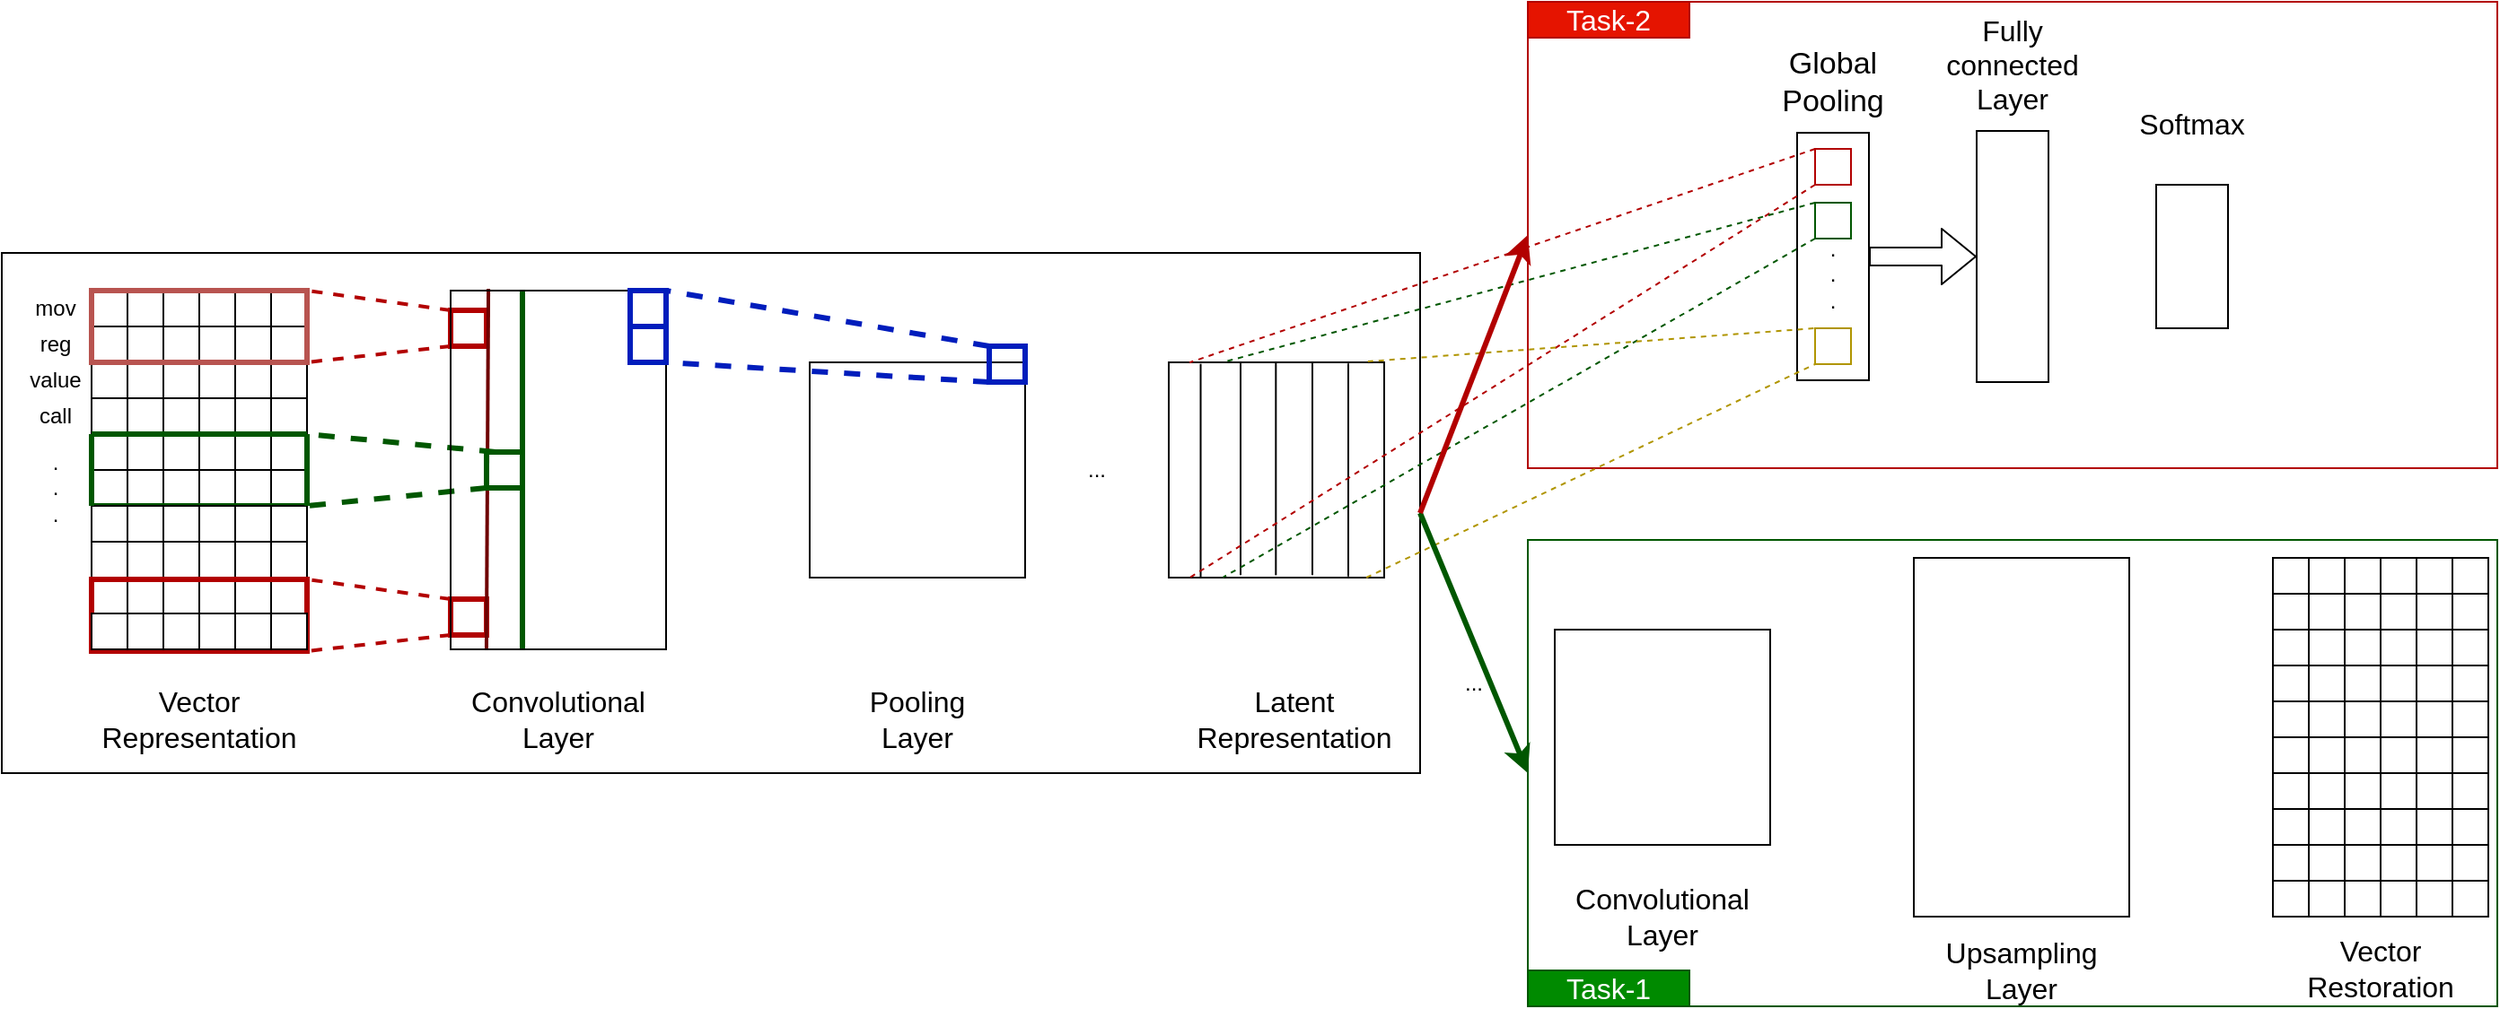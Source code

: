 <mxfile version="12.6.6" type="device"><diagram id="LmS30LNP06FdGFN_JK7q" name="Page-1"><mxGraphModel dx="1594" dy="2013" grid="1" gridSize="10" guides="1" tooltips="1" connect="1" arrows="1" fold="1" page="1" pageScale="1" pageWidth="850" pageHeight="1100" math="0" shadow="0"><root><mxCell id="0"/><mxCell id="1" parent="0"/><mxCell id="vksA-u10z0FIs3AHJC9A-290" value="" style="rounded=0;whiteSpace=wrap;html=1;strokeWidth=1;fillColor=none;strokeColor=#B20000;fontColor=#ffffff;" vertex="1" parent="1"><mxGeometry x="870" y="-80" width="540" height="260" as="geometry"/></mxCell><mxCell id="vksA-u10z0FIs3AHJC9A-279" value="" style="rounded=0;whiteSpace=wrap;html=1;strokeWidth=1;fillColor=none;" vertex="1" parent="1"><mxGeometry x="1020" y="-6.96" width="40" height="137.93" as="geometry"/></mxCell><mxCell id="vksA-u10z0FIs3AHJC9A-289" value="" style="rounded=0;whiteSpace=wrap;html=1;strokeWidth=1;fillColor=none;strokeColor=#005700;fontColor=#ffffff;" vertex="1" parent="1"><mxGeometry x="870" y="220" width="540" height="260" as="geometry"/></mxCell><mxCell id="vksA-u10z0FIs3AHJC9A-295" value="" style="rounded=0;whiteSpace=wrap;html=1;strokeWidth=1;fillColor=none;gradientColor=#ffffff;" vertex="1" parent="1"><mxGeometry x="20" y="60" width="790" height="290" as="geometry"/></mxCell><mxCell id="vksA-u10z0FIs3AHJC9A-9" value="" style="group" vertex="1" connectable="0" parent="1"><mxGeometry x="70" y="81" width="120" height="20" as="geometry"/></mxCell><mxCell id="vksA-u10z0FIs3AHJC9A-2" value="" style="rounded=0;whiteSpace=wrap;html=1;" vertex="1" parent="vksA-u10z0FIs3AHJC9A-9"><mxGeometry width="20" height="20" as="geometry"/></mxCell><mxCell id="vksA-u10z0FIs3AHJC9A-3" value="" style="rounded=0;whiteSpace=wrap;html=1;" vertex="1" parent="vksA-u10z0FIs3AHJC9A-9"><mxGeometry x="20" width="20" height="20" as="geometry"/></mxCell><mxCell id="vksA-u10z0FIs3AHJC9A-4" value="" style="rounded=0;whiteSpace=wrap;html=1;" vertex="1" parent="vksA-u10z0FIs3AHJC9A-9"><mxGeometry x="40" width="20" height="20" as="geometry"/></mxCell><mxCell id="vksA-u10z0FIs3AHJC9A-5" value="" style="rounded=0;whiteSpace=wrap;html=1;" vertex="1" parent="vksA-u10z0FIs3AHJC9A-9"><mxGeometry x="60" width="20" height="20" as="geometry"/></mxCell><mxCell id="vksA-u10z0FIs3AHJC9A-7" value="" style="rounded=0;whiteSpace=wrap;html=1;" vertex="1" parent="vksA-u10z0FIs3AHJC9A-9"><mxGeometry x="80" width="20" height="20" as="geometry"/></mxCell><mxCell id="vksA-u10z0FIs3AHJC9A-8" value="" style="rounded=0;whiteSpace=wrap;html=1;" vertex="1" parent="vksA-u10z0FIs3AHJC9A-9"><mxGeometry x="100" width="20" height="20" as="geometry"/></mxCell><mxCell id="vksA-u10z0FIs3AHJC9A-10" value="" style="group" vertex="1" connectable="0" parent="1"><mxGeometry x="70" y="101" width="120" height="20" as="geometry"/></mxCell><mxCell id="vksA-u10z0FIs3AHJC9A-11" value="" style="rounded=0;whiteSpace=wrap;html=1;" vertex="1" parent="vksA-u10z0FIs3AHJC9A-10"><mxGeometry width="20" height="20" as="geometry"/></mxCell><mxCell id="vksA-u10z0FIs3AHJC9A-12" value="" style="rounded=0;whiteSpace=wrap;html=1;" vertex="1" parent="vksA-u10z0FIs3AHJC9A-10"><mxGeometry x="20" width="20" height="20" as="geometry"/></mxCell><mxCell id="vksA-u10z0FIs3AHJC9A-13" value="" style="rounded=0;whiteSpace=wrap;html=1;" vertex="1" parent="vksA-u10z0FIs3AHJC9A-10"><mxGeometry x="40" width="20" height="20" as="geometry"/></mxCell><mxCell id="vksA-u10z0FIs3AHJC9A-14" value="" style="rounded=0;whiteSpace=wrap;html=1;" vertex="1" parent="vksA-u10z0FIs3AHJC9A-10"><mxGeometry x="60" width="20" height="20" as="geometry"/></mxCell><mxCell id="vksA-u10z0FIs3AHJC9A-15" value="" style="rounded=0;whiteSpace=wrap;html=1;" vertex="1" parent="vksA-u10z0FIs3AHJC9A-10"><mxGeometry x="80" width="20" height="20" as="geometry"/></mxCell><mxCell id="vksA-u10z0FIs3AHJC9A-16" value="" style="rounded=0;whiteSpace=wrap;html=1;" vertex="1" parent="vksA-u10z0FIs3AHJC9A-10"><mxGeometry x="100" width="20" height="20" as="geometry"/></mxCell><mxCell id="vksA-u10z0FIs3AHJC9A-17" value="" style="group" vertex="1" connectable="0" parent="1"><mxGeometry x="70" y="121" width="120" height="20" as="geometry"/></mxCell><mxCell id="vksA-u10z0FIs3AHJC9A-18" value="" style="rounded=0;whiteSpace=wrap;html=1;" vertex="1" parent="vksA-u10z0FIs3AHJC9A-17"><mxGeometry width="20" height="20" as="geometry"/></mxCell><mxCell id="vksA-u10z0FIs3AHJC9A-19" value="" style="rounded=0;whiteSpace=wrap;html=1;" vertex="1" parent="vksA-u10z0FIs3AHJC9A-17"><mxGeometry x="20" width="20" height="20" as="geometry"/></mxCell><mxCell id="vksA-u10z0FIs3AHJC9A-20" value="" style="rounded=0;whiteSpace=wrap;html=1;" vertex="1" parent="vksA-u10z0FIs3AHJC9A-17"><mxGeometry x="40" width="20" height="20" as="geometry"/></mxCell><mxCell id="vksA-u10z0FIs3AHJC9A-21" value="" style="rounded=0;whiteSpace=wrap;html=1;" vertex="1" parent="vksA-u10z0FIs3AHJC9A-17"><mxGeometry x="60" width="20" height="20" as="geometry"/></mxCell><mxCell id="vksA-u10z0FIs3AHJC9A-22" value="" style="rounded=0;whiteSpace=wrap;html=1;" vertex="1" parent="vksA-u10z0FIs3AHJC9A-17"><mxGeometry x="80" width="20" height="20" as="geometry"/></mxCell><mxCell id="vksA-u10z0FIs3AHJC9A-23" value="" style="rounded=0;whiteSpace=wrap;html=1;" vertex="1" parent="vksA-u10z0FIs3AHJC9A-17"><mxGeometry x="100" width="20" height="20" as="geometry"/></mxCell><mxCell id="vksA-u10z0FIs3AHJC9A-81" value="" style="rounded=0;whiteSpace=wrap;html=1;fillColor=none;strokeColor=#b85450;strokeWidth=3;" vertex="1" parent="vksA-u10z0FIs3AHJC9A-17"><mxGeometry y="-40" width="120" height="40" as="geometry"/></mxCell><mxCell id="vksA-u10z0FIs3AHJC9A-24" value="" style="group" vertex="1" connectable="0" parent="1"><mxGeometry x="70" y="141" width="120" height="20" as="geometry"/></mxCell><mxCell id="vksA-u10z0FIs3AHJC9A-25" value="" style="rounded=0;whiteSpace=wrap;html=1;" vertex="1" parent="vksA-u10z0FIs3AHJC9A-24"><mxGeometry width="20" height="20" as="geometry"/></mxCell><mxCell id="vksA-u10z0FIs3AHJC9A-26" value="" style="rounded=0;whiteSpace=wrap;html=1;" vertex="1" parent="vksA-u10z0FIs3AHJC9A-24"><mxGeometry x="20" width="20" height="20" as="geometry"/></mxCell><mxCell id="vksA-u10z0FIs3AHJC9A-27" value="" style="rounded=0;whiteSpace=wrap;html=1;" vertex="1" parent="vksA-u10z0FIs3AHJC9A-24"><mxGeometry x="40" width="20" height="20" as="geometry"/></mxCell><mxCell id="vksA-u10z0FIs3AHJC9A-28" value="" style="rounded=0;whiteSpace=wrap;html=1;" vertex="1" parent="vksA-u10z0FIs3AHJC9A-24"><mxGeometry x="60" width="20" height="20" as="geometry"/></mxCell><mxCell id="vksA-u10z0FIs3AHJC9A-29" value="" style="rounded=0;whiteSpace=wrap;html=1;" vertex="1" parent="vksA-u10z0FIs3AHJC9A-24"><mxGeometry x="80" width="20" height="20" as="geometry"/></mxCell><mxCell id="vksA-u10z0FIs3AHJC9A-30" value="" style="rounded=0;whiteSpace=wrap;html=1;" vertex="1" parent="vksA-u10z0FIs3AHJC9A-24"><mxGeometry x="100" width="20" height="20" as="geometry"/></mxCell><mxCell id="vksA-u10z0FIs3AHJC9A-31" value="" style="group" vertex="1" connectable="0" parent="1"><mxGeometry x="70" y="161" width="120" height="20" as="geometry"/></mxCell><mxCell id="vksA-u10z0FIs3AHJC9A-32" value="" style="rounded=0;whiteSpace=wrap;html=1;" vertex="1" parent="vksA-u10z0FIs3AHJC9A-31"><mxGeometry width="20" height="20" as="geometry"/></mxCell><mxCell id="vksA-u10z0FIs3AHJC9A-33" value="" style="rounded=0;whiteSpace=wrap;html=1;" vertex="1" parent="vksA-u10z0FIs3AHJC9A-31"><mxGeometry x="20" width="20" height="20" as="geometry"/></mxCell><mxCell id="vksA-u10z0FIs3AHJC9A-34" value="" style="rounded=0;whiteSpace=wrap;html=1;" vertex="1" parent="vksA-u10z0FIs3AHJC9A-31"><mxGeometry x="40" width="20" height="20" as="geometry"/></mxCell><mxCell id="vksA-u10z0FIs3AHJC9A-35" value="" style="rounded=0;whiteSpace=wrap;html=1;" vertex="1" parent="vksA-u10z0FIs3AHJC9A-31"><mxGeometry x="60" width="20" height="20" as="geometry"/></mxCell><mxCell id="vksA-u10z0FIs3AHJC9A-37" value="" style="rounded=0;whiteSpace=wrap;html=1;" vertex="1" parent="vksA-u10z0FIs3AHJC9A-31"><mxGeometry x="100" width="20" height="20" as="geometry"/></mxCell><mxCell id="vksA-u10z0FIs3AHJC9A-97" value="" style="endArrow=none;html=1;strokeWidth=3;entryX=0;entryY=0;entryDx=0;entryDy=0;exitX=1;exitY=0;exitDx=0;exitDy=0;fillColor=#008a00;strokeColor=#005700;" edge="1" parent="vksA-u10z0FIs3AHJC9A-31" source="vksA-u10z0FIs3AHJC9A-37" target="vksA-u10z0FIs3AHJC9A-32"><mxGeometry width="50" height="50" relative="1" as="geometry"><mxPoint x="-40" y="190" as="sourcePoint"/><mxPoint x="10" y="140" as="targetPoint"/></mxGeometry></mxCell><mxCell id="vksA-u10z0FIs3AHJC9A-38" value="" style="group" vertex="1" connectable="0" parent="1"><mxGeometry x="70" y="181" width="120" height="20" as="geometry"/></mxCell><mxCell id="vksA-u10z0FIs3AHJC9A-39" value="" style="rounded=0;whiteSpace=wrap;html=1;" vertex="1" parent="vksA-u10z0FIs3AHJC9A-38"><mxGeometry width="20" height="20" as="geometry"/></mxCell><mxCell id="vksA-u10z0FIs3AHJC9A-40" value="" style="rounded=0;whiteSpace=wrap;html=1;" vertex="1" parent="vksA-u10z0FIs3AHJC9A-38"><mxGeometry x="20" width="20" height="20" as="geometry"/></mxCell><mxCell id="vksA-u10z0FIs3AHJC9A-41" value="" style="rounded=0;whiteSpace=wrap;html=1;" vertex="1" parent="vksA-u10z0FIs3AHJC9A-38"><mxGeometry x="40" width="20" height="20" as="geometry"/></mxCell><mxCell id="vksA-u10z0FIs3AHJC9A-42" value="" style="rounded=0;whiteSpace=wrap;html=1;" vertex="1" parent="vksA-u10z0FIs3AHJC9A-38"><mxGeometry x="60" width="20" height="20" as="geometry"/></mxCell><mxCell id="vksA-u10z0FIs3AHJC9A-43" value="" style="rounded=0;whiteSpace=wrap;html=1;" vertex="1" parent="vksA-u10z0FIs3AHJC9A-38"><mxGeometry x="80" width="20" height="20" as="geometry"/></mxCell><mxCell id="vksA-u10z0FIs3AHJC9A-44" value="" style="rounded=0;whiteSpace=wrap;html=1;" vertex="1" parent="vksA-u10z0FIs3AHJC9A-38"><mxGeometry x="100" width="20" height="20" as="geometry"/></mxCell><mxCell id="vksA-u10z0FIs3AHJC9A-98" value="" style="endArrow=none;html=1;strokeWidth=3;entryX=0;entryY=0;entryDx=0;entryDy=0;exitX=1;exitY=0;exitDx=0;exitDy=0;fillColor=#008a00;strokeColor=#005700;" edge="1" parent="vksA-u10z0FIs3AHJC9A-38"><mxGeometry width="50" height="50" relative="1" as="geometry"><mxPoint x="120" y="20" as="sourcePoint"/><mxPoint y="20" as="targetPoint"/></mxGeometry></mxCell><mxCell id="vksA-u10z0FIs3AHJC9A-45" value="" style="group" vertex="1" connectable="0" parent="1"><mxGeometry x="70" y="201" width="120" height="20" as="geometry"/></mxCell><mxCell id="vksA-u10z0FIs3AHJC9A-46" value="" style="rounded=0;whiteSpace=wrap;html=1;" vertex="1" parent="vksA-u10z0FIs3AHJC9A-45"><mxGeometry width="20" height="20" as="geometry"/></mxCell><mxCell id="vksA-u10z0FIs3AHJC9A-47" value="" style="rounded=0;whiteSpace=wrap;html=1;" vertex="1" parent="vksA-u10z0FIs3AHJC9A-45"><mxGeometry x="20" width="20" height="20" as="geometry"/></mxCell><mxCell id="vksA-u10z0FIs3AHJC9A-48" value="" style="rounded=0;whiteSpace=wrap;html=1;" vertex="1" parent="vksA-u10z0FIs3AHJC9A-45"><mxGeometry x="40" width="20" height="20" as="geometry"/></mxCell><mxCell id="vksA-u10z0FIs3AHJC9A-49" value="" style="rounded=0;whiteSpace=wrap;html=1;" vertex="1" parent="vksA-u10z0FIs3AHJC9A-45"><mxGeometry x="60" width="20" height="20" as="geometry"/></mxCell><mxCell id="vksA-u10z0FIs3AHJC9A-50" value="" style="rounded=0;whiteSpace=wrap;html=1;" vertex="1" parent="vksA-u10z0FIs3AHJC9A-45"><mxGeometry x="80" width="20" height="20" as="geometry"/></mxCell><mxCell id="vksA-u10z0FIs3AHJC9A-51" value="" style="rounded=0;whiteSpace=wrap;html=1;" vertex="1" parent="vksA-u10z0FIs3AHJC9A-45"><mxGeometry x="100" width="20" height="20" as="geometry"/></mxCell><mxCell id="vksA-u10z0FIs3AHJC9A-52" value="" style="group" vertex="1" connectable="0" parent="1"><mxGeometry x="70" y="221" width="120" height="20" as="geometry"/></mxCell><mxCell id="vksA-u10z0FIs3AHJC9A-53" value="" style="rounded=0;whiteSpace=wrap;html=1;" vertex="1" parent="vksA-u10z0FIs3AHJC9A-52"><mxGeometry width="20" height="20" as="geometry"/></mxCell><mxCell id="vksA-u10z0FIs3AHJC9A-54" value="" style="rounded=0;whiteSpace=wrap;html=1;" vertex="1" parent="vksA-u10z0FIs3AHJC9A-52"><mxGeometry x="20" width="20" height="20" as="geometry"/></mxCell><mxCell id="vksA-u10z0FIs3AHJC9A-55" value="" style="rounded=0;whiteSpace=wrap;html=1;" vertex="1" parent="vksA-u10z0FIs3AHJC9A-52"><mxGeometry x="40" width="20" height="20" as="geometry"/></mxCell><mxCell id="vksA-u10z0FIs3AHJC9A-56" value="" style="rounded=0;whiteSpace=wrap;html=1;" vertex="1" parent="vksA-u10z0FIs3AHJC9A-52"><mxGeometry x="60" width="20" height="20" as="geometry"/></mxCell><mxCell id="vksA-u10z0FIs3AHJC9A-57" value="" style="rounded=0;whiteSpace=wrap;html=1;" vertex="1" parent="vksA-u10z0FIs3AHJC9A-52"><mxGeometry x="80" width="20" height="20" as="geometry"/></mxCell><mxCell id="vksA-u10z0FIs3AHJC9A-58" value="" style="rounded=0;whiteSpace=wrap;html=1;" vertex="1" parent="vksA-u10z0FIs3AHJC9A-52"><mxGeometry x="100" width="20" height="20" as="geometry"/></mxCell><mxCell id="vksA-u10z0FIs3AHJC9A-59" value="" style="group" vertex="1" connectable="0" parent="1"><mxGeometry x="70" y="241" width="120" height="20" as="geometry"/></mxCell><mxCell id="vksA-u10z0FIs3AHJC9A-60" value="" style="rounded=0;whiteSpace=wrap;html=1;" vertex="1" parent="vksA-u10z0FIs3AHJC9A-59"><mxGeometry width="20" height="20" as="geometry"/></mxCell><mxCell id="vksA-u10z0FIs3AHJC9A-61" value="" style="rounded=0;whiteSpace=wrap;html=1;" vertex="1" parent="vksA-u10z0FIs3AHJC9A-59"><mxGeometry x="20" width="20" height="20" as="geometry"/></mxCell><mxCell id="vksA-u10z0FIs3AHJC9A-62" value="" style="rounded=0;whiteSpace=wrap;html=1;" vertex="1" parent="vksA-u10z0FIs3AHJC9A-59"><mxGeometry x="40" width="20" height="20" as="geometry"/></mxCell><mxCell id="vksA-u10z0FIs3AHJC9A-63" value="" style="rounded=0;whiteSpace=wrap;html=1;" vertex="1" parent="vksA-u10z0FIs3AHJC9A-59"><mxGeometry x="60" width="20" height="20" as="geometry"/></mxCell><mxCell id="vksA-u10z0FIs3AHJC9A-64" value="" style="rounded=0;whiteSpace=wrap;html=1;" vertex="1" parent="vksA-u10z0FIs3AHJC9A-59"><mxGeometry x="80" width="20" height="20" as="geometry"/></mxCell><mxCell id="vksA-u10z0FIs3AHJC9A-65" value="" style="rounded=0;whiteSpace=wrap;html=1;" vertex="1" parent="vksA-u10z0FIs3AHJC9A-59"><mxGeometry x="100" width="20" height="20" as="geometry"/></mxCell><mxCell id="vksA-u10z0FIs3AHJC9A-82" value="" style="rounded=0;whiteSpace=wrap;html=1;fillColor=none;strokeColor=#B20000;strokeWidth=3;fontColor=#ffffff;" vertex="1" parent="vksA-u10z0FIs3AHJC9A-59"><mxGeometry y="1" width="120" height="40" as="geometry"/></mxCell><mxCell id="vksA-u10z0FIs3AHJC9A-66" value="" style="group" vertex="1" connectable="0" parent="1"><mxGeometry x="70" y="261" width="120" height="20" as="geometry"/></mxCell><mxCell id="vksA-u10z0FIs3AHJC9A-67" value="" style="rounded=0;whiteSpace=wrap;html=1;" vertex="1" parent="vksA-u10z0FIs3AHJC9A-66"><mxGeometry width="20" height="20" as="geometry"/></mxCell><mxCell id="vksA-u10z0FIs3AHJC9A-68" value="" style="rounded=0;whiteSpace=wrap;html=1;" vertex="1" parent="vksA-u10z0FIs3AHJC9A-66"><mxGeometry x="20" width="20" height="20" as="geometry"/></mxCell><mxCell id="vksA-u10z0FIs3AHJC9A-69" value="" style="rounded=0;whiteSpace=wrap;html=1;" vertex="1" parent="vksA-u10z0FIs3AHJC9A-66"><mxGeometry x="40" width="20" height="20" as="geometry"/></mxCell><mxCell id="vksA-u10z0FIs3AHJC9A-70" value="" style="rounded=0;whiteSpace=wrap;html=1;" vertex="1" parent="vksA-u10z0FIs3AHJC9A-66"><mxGeometry x="60" width="20" height="20" as="geometry"/></mxCell><mxCell id="vksA-u10z0FIs3AHJC9A-71" value="" style="rounded=0;whiteSpace=wrap;html=1;" vertex="1" parent="vksA-u10z0FIs3AHJC9A-66"><mxGeometry x="80" width="20" height="20" as="geometry"/></mxCell><mxCell id="vksA-u10z0FIs3AHJC9A-72" value="" style="rounded=0;whiteSpace=wrap;html=1;" vertex="1" parent="vksA-u10z0FIs3AHJC9A-66"><mxGeometry x="100" width="20" height="20" as="geometry"/></mxCell><mxCell id="vksA-u10z0FIs3AHJC9A-75" value="mov" style="text;html=1;strokeColor=none;fillColor=none;align=center;verticalAlign=middle;whiteSpace=wrap;rounded=0;" vertex="1" parent="1"><mxGeometry x="30" y="81" width="40" height="20" as="geometry"/></mxCell><mxCell id="vksA-u10z0FIs3AHJC9A-76" value="reg" style="text;html=1;strokeColor=none;fillColor=none;align=center;verticalAlign=middle;whiteSpace=wrap;rounded=0;" vertex="1" parent="1"><mxGeometry x="30" y="101" width="40" height="20" as="geometry"/></mxCell><mxCell id="vksA-u10z0FIs3AHJC9A-77" value="value" style="text;html=1;strokeColor=none;fillColor=none;align=center;verticalAlign=middle;whiteSpace=wrap;rounded=0;" vertex="1" parent="1"><mxGeometry x="30" y="121" width="40" height="20" as="geometry"/></mxCell><mxCell id="vksA-u10z0FIs3AHJC9A-78" value="call" style="text;html=1;strokeColor=none;fillColor=none;align=center;verticalAlign=middle;whiteSpace=wrap;rounded=0;" vertex="1" parent="1"><mxGeometry x="30" y="141" width="40" height="20" as="geometry"/></mxCell><mxCell id="vksA-u10z0FIs3AHJC9A-79" value="&lt;div&gt;.&lt;/div&gt;&lt;div&gt;.&lt;/div&gt;&lt;div&gt;.&lt;br&gt;&lt;/div&gt;" style="text;html=1;strokeColor=none;fillColor=none;align=center;verticalAlign=middle;whiteSpace=wrap;rounded=0;" vertex="1" parent="1"><mxGeometry x="30" y="181" width="40" height="20" as="geometry"/></mxCell><mxCell id="vksA-u10z0FIs3AHJC9A-89" value="" style="rounded=0;whiteSpace=wrap;html=1;fillColor=none;strokeColor=#B20000;fontColor=#ffffff;strokeWidth=3;" vertex="1" parent="1"><mxGeometry x="270" y="92" width="20" height="20" as="geometry"/></mxCell><mxCell id="vksA-u10z0FIs3AHJC9A-90" value="" style="endArrow=none;html=1;entryX=1;entryY=0;entryDx=0;entryDy=0;exitX=0;exitY=0;exitDx=0;exitDy=0;fillColor=#e51400;strokeColor=#B20000;strokeWidth=2;dashed=1;" edge="1" parent="1" source="vksA-u10z0FIs3AHJC9A-89" target="vksA-u10z0FIs3AHJC9A-81"><mxGeometry width="50" height="50" relative="1" as="geometry"><mxPoint x="30" y="351" as="sourcePoint"/><mxPoint x="80" y="301" as="targetPoint"/></mxGeometry></mxCell><mxCell id="vksA-u10z0FIs3AHJC9A-91" value="" style="endArrow=none;html=1;entryX=1;entryY=1;entryDx=0;entryDy=0;exitX=0;exitY=1;exitDx=0;exitDy=0;fillColor=#e51400;strokeColor=#B20000;strokeWidth=2;dashed=1;" edge="1" parent="1" source="vksA-u10z0FIs3AHJC9A-89" target="vksA-u10z0FIs3AHJC9A-81"><mxGeometry width="50" height="50" relative="1" as="geometry"><mxPoint x="280" y="111" as="sourcePoint"/><mxPoint x="200" y="91" as="targetPoint"/></mxGeometry></mxCell><mxCell id="vksA-u10z0FIs3AHJC9A-92" value="" style="rounded=0;whiteSpace=wrap;html=1;fillColor=none;strokeColor=#B20000;fontColor=#ffffff;strokeWidth=3;" vertex="1" parent="1"><mxGeometry x="270" y="253" width="20" height="20" as="geometry"/></mxCell><mxCell id="vksA-u10z0FIs3AHJC9A-93" value="" style="endArrow=none;html=1;entryX=1;entryY=0;entryDx=0;entryDy=0;exitX=0;exitY=0;exitDx=0;exitDy=0;fillColor=#e51400;strokeColor=#B20000;strokeWidth=2;dashed=1;" edge="1" parent="1" source="vksA-u10z0FIs3AHJC9A-92"><mxGeometry width="50" height="50" relative="1" as="geometry"><mxPoint x="30" y="512" as="sourcePoint"/><mxPoint x="190" y="242" as="targetPoint"/></mxGeometry></mxCell><mxCell id="vksA-u10z0FIs3AHJC9A-94" value="" style="endArrow=none;html=1;entryX=1;entryY=1;entryDx=0;entryDy=0;exitX=0;exitY=1;exitDx=0;exitDy=0;fillColor=#e51400;strokeColor=#B20000;strokeWidth=2;dashed=1;" edge="1" parent="1" source="vksA-u10z0FIs3AHJC9A-92"><mxGeometry width="50" height="50" relative="1" as="geometry"><mxPoint x="280" y="272" as="sourcePoint"/><mxPoint x="190" y="282" as="targetPoint"/></mxGeometry></mxCell><mxCell id="vksA-u10z0FIs3AHJC9A-95" value="" style="endArrow=none;html=1;strokeWidth=2;entryX=0.192;entryY=-0.005;entryDx=0;entryDy=0;entryPerimeter=0;exitX=0.183;exitY=1;exitDx=0;exitDy=0;exitPerimeter=0;fillColor=#a20025;strokeColor=#6F0000;" edge="1" parent="1"><mxGeometry width="50" height="50" relative="1" as="geometry"><mxPoint x="289.96" y="281" as="sourcePoint"/><mxPoint x="291.04" y="80" as="targetPoint"/></mxGeometry></mxCell><mxCell id="vksA-u10z0FIs3AHJC9A-99" value="" style="endArrow=none;html=1;strokeWidth=3;fillColor=#008a00;strokeColor=#005700;entryX=1;entryY=0;entryDx=0;entryDy=0;exitX=1;exitY=0;exitDx=0;exitDy=0;" edge="1" parent="1" source="vksA-u10z0FIs3AHJC9A-51" target="vksA-u10z0FIs3AHJC9A-37"><mxGeometry width="50" height="50" relative="1" as="geometry"><mxPoint x="30" y="351" as="sourcePoint"/><mxPoint x="80" y="301" as="targetPoint"/></mxGeometry></mxCell><mxCell id="vksA-u10z0FIs3AHJC9A-100" value="" style="endArrow=none;html=1;strokeWidth=3;fillColor=#008a00;strokeColor=#005700;entryX=1;entryY=1;entryDx=0;entryDy=0;exitX=1;exitY=1;exitDx=0;exitDy=0;" edge="1" parent="1" source="vksA-u10z0FIs3AHJC9A-79"><mxGeometry width="50" height="50" relative="1" as="geometry"><mxPoint x="75" y="201" as="sourcePoint"/><mxPoint x="70" y="161" as="targetPoint"/></mxGeometry></mxCell><mxCell id="vksA-u10z0FIs3AHJC9A-101" value="" style="endArrow=none;html=1;strokeWidth=3;entryX=1;entryY=0;entryDx=0;entryDy=0;exitX=0;exitY=1;exitDx=0;exitDy=0;fillColor=#008a00;strokeColor=#005700;dashed=1;" edge="1" parent="1" source="vksA-u10z0FIs3AHJC9A-102" target="vksA-u10z0FIs3AHJC9A-51"><mxGeometry width="50" height="50" relative="1" as="geometry"><mxPoint x="560" y="201" as="sourcePoint"/><mxPoint x="80" y="301" as="targetPoint"/></mxGeometry></mxCell><mxCell id="vksA-u10z0FIs3AHJC9A-102" value="" style="rounded=0;whiteSpace=wrap;html=1;fillColor=none;strokeColor=#005700;fontColor=#ffffff;strokeWidth=3;" vertex="1" parent="1"><mxGeometry x="290" y="171" width="20" height="20" as="geometry"/></mxCell><mxCell id="vksA-u10z0FIs3AHJC9A-103" value="" style="endArrow=none;html=1;strokeWidth=3;exitX=0.25;exitY=0;exitDx=0;exitDy=0;fillColor=#008a00;strokeColor=#005700;dashed=1;" edge="1" parent="1" source="vksA-u10z0FIs3AHJC9A-102"><mxGeometry width="50" height="50" relative="1" as="geometry"><mxPoint x="300" y="201" as="sourcePoint"/><mxPoint x="190" y="161" as="targetPoint"/></mxGeometry></mxCell><mxCell id="vksA-u10z0FIs3AHJC9A-104" value="" style="endArrow=none;html=1;strokeWidth=3;fillColor=#008a00;strokeColor=#005700;" edge="1" parent="1"><mxGeometry width="50" height="50" relative="1" as="geometry"><mxPoint x="310" y="81" as="sourcePoint"/><mxPoint x="310" y="281" as="targetPoint"/></mxGeometry></mxCell><mxCell id="vksA-u10z0FIs3AHJC9A-105" value="" style="rounded=0;whiteSpace=wrap;html=1;strokeWidth=1;fillColor=none;" vertex="1" parent="1"><mxGeometry x="270" y="81" width="120" height="200" as="geometry"/></mxCell><mxCell id="vksA-u10z0FIs3AHJC9A-106" value="" style="rounded=0;whiteSpace=wrap;html=1;fillColor=none;strokeColor=#001DBC;fontColor=#ffffff;strokeWidth=3;" vertex="1" parent="1"><mxGeometry x="370" y="81" width="20" height="20" as="geometry"/></mxCell><mxCell id="vksA-u10z0FIs3AHJC9A-107" value="" style="rounded=0;whiteSpace=wrap;html=1;strokeWidth=3;fillColor=none;strokeColor=#001DBC;fontColor=#ffffff;" vertex="1" parent="1"><mxGeometry x="370" y="101" width="20" height="20" as="geometry"/></mxCell><mxCell id="vksA-u10z0FIs3AHJC9A-108" value="" style="rounded=0;whiteSpace=wrap;html=1;strokeWidth=1;fillColor=none;" vertex="1" parent="1"><mxGeometry x="470" y="121" width="120" height="120" as="geometry"/></mxCell><mxCell id="vksA-u10z0FIs3AHJC9A-109" value="" style="endArrow=none;html=1;strokeWidth=3;entryX=1;entryY=0;entryDx=0;entryDy=0;exitX=0;exitY=0;exitDx=0;exitDy=0;fillColor=#0050ef;strokeColor=#001DBC;dashed=1;" edge="1" parent="1" source="vksA-u10z0FIs3AHJC9A-110" target="vksA-u10z0FIs3AHJC9A-105"><mxGeometry width="50" height="50" relative="1" as="geometry"><mxPoint x="30" y="351" as="sourcePoint"/><mxPoint x="80" y="301" as="targetPoint"/></mxGeometry></mxCell><mxCell id="vksA-u10z0FIs3AHJC9A-110" value="" style="rounded=0;whiteSpace=wrap;html=1;strokeWidth=3;fillColor=none;strokeColor=#001DBC;fontColor=#ffffff;" vertex="1" parent="1"><mxGeometry x="570" y="112" width="20" height="20" as="geometry"/></mxCell><mxCell id="vksA-u10z0FIs3AHJC9A-111" value="" style="endArrow=none;html=1;strokeWidth=3;entryX=1;entryY=1;entryDx=0;entryDy=0;exitX=0;exitY=1;exitDx=0;exitDy=0;fillColor=#0050ef;strokeColor=#001DBC;dashed=1;" edge="1" parent="1" source="vksA-u10z0FIs3AHJC9A-110" target="vksA-u10z0FIs3AHJC9A-107"><mxGeometry width="50" height="50" relative="1" as="geometry"><mxPoint x="480" y="111" as="sourcePoint"/><mxPoint x="400" y="91" as="targetPoint"/></mxGeometry></mxCell><mxCell id="vksA-u10z0FIs3AHJC9A-112" value="" style="rounded=0;whiteSpace=wrap;html=1;strokeWidth=1;fillColor=none;" vertex="1" parent="1"><mxGeometry x="670" y="121" width="120" height="120" as="geometry"/></mxCell><mxCell id="vksA-u10z0FIs3AHJC9A-113" value="" style="rounded=0;whiteSpace=wrap;html=1;strokeWidth=1;fillColor=none;" vertex="1" parent="1"><mxGeometry x="885" y="270" width="120" height="120" as="geometry"/></mxCell><mxCell id="vksA-u10z0FIs3AHJC9A-114" value="&lt;div style=&quot;font-size: 16px&quot; align=&quot;center&quot;&gt;Vector Representation&lt;br&gt;&lt;/div&gt;" style="text;html=1;strokeColor=none;fillColor=none;align=center;verticalAlign=middle;whiteSpace=wrap;rounded=0;" vertex="1" parent="1"><mxGeometry x="110" y="310" width="40" height="20" as="geometry"/></mxCell><mxCell id="vksA-u10z0FIs3AHJC9A-115" value="&lt;div style=&quot;font-size: 16px&quot; align=&quot;center&quot;&gt;Convolutional Layer&lt;br&gt;&lt;/div&gt;" style="text;html=1;strokeColor=none;fillColor=none;align=center;verticalAlign=middle;whiteSpace=wrap;rounded=0;" vertex="1" parent="1"><mxGeometry x="310" y="310" width="40" height="20" as="geometry"/></mxCell><mxCell id="vksA-u10z0FIs3AHJC9A-116" value="&lt;div style=&quot;font-size: 16px&quot; align=&quot;center&quot;&gt;Pooling Layer&lt;br&gt;&lt;/div&gt;" style="text;html=1;strokeColor=none;fillColor=none;align=center;verticalAlign=middle;whiteSpace=wrap;rounded=0;" vertex="1" parent="1"><mxGeometry x="510" y="310" width="40" height="20" as="geometry"/></mxCell><mxCell id="vksA-u10z0FIs3AHJC9A-117" value="&lt;font style=&quot;font-size: 16px&quot;&gt;Latent Representation&lt;/font&gt;" style="text;html=1;strokeColor=none;fillColor=none;align=center;verticalAlign=middle;whiteSpace=wrap;rounded=0;" vertex="1" parent="1"><mxGeometry x="720" y="310" width="40" height="20" as="geometry"/></mxCell><mxCell id="vksA-u10z0FIs3AHJC9A-118" value="..." style="text;html=1;strokeColor=none;fillColor=none;align=center;verticalAlign=middle;whiteSpace=wrap;rounded=0;" vertex="1" parent="1"><mxGeometry x="610" y="171" width="40" height="20" as="geometry"/></mxCell><mxCell id="vksA-u10z0FIs3AHJC9A-119" value="..." style="text;html=1;strokeColor=none;fillColor=none;align=center;verticalAlign=middle;whiteSpace=wrap;rounded=0;" vertex="1" parent="1"><mxGeometry x="820" y="290" width="40" height="20" as="geometry"/></mxCell><mxCell id="vksA-u10z0FIs3AHJC9A-120" value="&lt;div style=&quot;font-size: 16px&quot; align=&quot;center&quot;&gt;&lt;font style=&quot;font-size: 16px&quot;&gt;Convolutional Layer&lt;br&gt;&lt;/font&gt;&lt;/div&gt;" style="text;html=1;strokeColor=none;fillColor=none;align=center;verticalAlign=middle;whiteSpace=wrap;rounded=0;" vertex="1" parent="1"><mxGeometry x="925" y="420" width="40" height="20" as="geometry"/></mxCell><mxCell id="vksA-u10z0FIs3AHJC9A-121" value="" style="rounded=0;whiteSpace=wrap;html=1;strokeWidth=1;fillColor=none;" vertex="1" parent="1"><mxGeometry x="1085" y="230" width="120" height="200" as="geometry"/></mxCell><mxCell id="vksA-u10z0FIs3AHJC9A-122" value="&lt;div style=&quot;font-size: 16px&quot; align=&quot;center&quot;&gt;&lt;font style=&quot;font-size: 16px&quot;&gt;Upsampling&lt;/font&gt;&lt;/div&gt;&lt;div style=&quot;font-size: 16px&quot; align=&quot;center&quot;&gt;&lt;font style=&quot;font-size: 16px&quot;&gt;Layer&lt;br&gt;&lt;/font&gt;&lt;/div&gt;" style="text;html=1;strokeColor=none;fillColor=none;align=center;verticalAlign=middle;whiteSpace=wrap;rounded=0;" vertex="1" parent="1"><mxGeometry x="1125" y="450" width="40" height="20" as="geometry"/></mxCell><mxCell id="vksA-u10z0FIs3AHJC9A-130" value="" style="group" vertex="1" connectable="0" parent="1"><mxGeometry x="1285" y="230" width="120" height="20" as="geometry"/></mxCell><mxCell id="vksA-u10z0FIs3AHJC9A-123" value="" style="group" vertex="1" connectable="0" parent="vksA-u10z0FIs3AHJC9A-130"><mxGeometry width="120" height="20" as="geometry"/></mxCell><mxCell id="vksA-u10z0FIs3AHJC9A-124" value="" style="rounded=0;whiteSpace=wrap;html=1;" vertex="1" parent="vksA-u10z0FIs3AHJC9A-123"><mxGeometry width="20" height="20" as="geometry"/></mxCell><mxCell id="vksA-u10z0FIs3AHJC9A-125" value="" style="rounded=0;whiteSpace=wrap;html=1;" vertex="1" parent="vksA-u10z0FIs3AHJC9A-123"><mxGeometry x="20" width="20" height="20" as="geometry"/></mxCell><mxCell id="vksA-u10z0FIs3AHJC9A-126" value="" style="rounded=0;whiteSpace=wrap;html=1;" vertex="1" parent="vksA-u10z0FIs3AHJC9A-123"><mxGeometry x="40" width="20" height="20" as="geometry"/></mxCell><mxCell id="vksA-u10z0FIs3AHJC9A-127" value="" style="rounded=0;whiteSpace=wrap;html=1;" vertex="1" parent="vksA-u10z0FIs3AHJC9A-123"><mxGeometry x="60" width="20" height="20" as="geometry"/></mxCell><mxCell id="vksA-u10z0FIs3AHJC9A-128" value="" style="rounded=0;whiteSpace=wrap;html=1;" vertex="1" parent="vksA-u10z0FIs3AHJC9A-123"><mxGeometry x="80" width="20" height="20" as="geometry"/></mxCell><mxCell id="vksA-u10z0FIs3AHJC9A-129" value="" style="rounded=0;whiteSpace=wrap;html=1;" vertex="1" parent="vksA-u10z0FIs3AHJC9A-123"><mxGeometry x="100" width="20" height="20" as="geometry"/></mxCell><mxCell id="vksA-u10z0FIs3AHJC9A-131" value="" style="group" vertex="1" connectable="0" parent="1"><mxGeometry x="1285" y="250" width="120" height="20" as="geometry"/></mxCell><mxCell id="vksA-u10z0FIs3AHJC9A-132" value="" style="group" vertex="1" connectable="0" parent="vksA-u10z0FIs3AHJC9A-131"><mxGeometry width="120" height="20" as="geometry"/></mxCell><mxCell id="vksA-u10z0FIs3AHJC9A-133" value="" style="rounded=0;whiteSpace=wrap;html=1;" vertex="1" parent="vksA-u10z0FIs3AHJC9A-132"><mxGeometry width="20" height="20" as="geometry"/></mxCell><mxCell id="vksA-u10z0FIs3AHJC9A-134" value="" style="rounded=0;whiteSpace=wrap;html=1;" vertex="1" parent="vksA-u10z0FIs3AHJC9A-132"><mxGeometry x="20" width="20" height="20" as="geometry"/></mxCell><mxCell id="vksA-u10z0FIs3AHJC9A-135" value="" style="rounded=0;whiteSpace=wrap;html=1;" vertex="1" parent="vksA-u10z0FIs3AHJC9A-132"><mxGeometry x="40" width="20" height="20" as="geometry"/></mxCell><mxCell id="vksA-u10z0FIs3AHJC9A-136" value="" style="rounded=0;whiteSpace=wrap;html=1;" vertex="1" parent="vksA-u10z0FIs3AHJC9A-132"><mxGeometry x="60" width="20" height="20" as="geometry"/></mxCell><mxCell id="vksA-u10z0FIs3AHJC9A-137" value="" style="rounded=0;whiteSpace=wrap;html=1;" vertex="1" parent="vksA-u10z0FIs3AHJC9A-132"><mxGeometry x="80" width="20" height="20" as="geometry"/></mxCell><mxCell id="vksA-u10z0FIs3AHJC9A-138" value="" style="rounded=0;whiteSpace=wrap;html=1;" vertex="1" parent="vksA-u10z0FIs3AHJC9A-132"><mxGeometry x="100" width="20" height="20" as="geometry"/></mxCell><mxCell id="vksA-u10z0FIs3AHJC9A-139" value="" style="group" vertex="1" connectable="0" parent="1"><mxGeometry x="1285" y="270" width="120" height="20" as="geometry"/></mxCell><mxCell id="vksA-u10z0FIs3AHJC9A-140" value="" style="group" vertex="1" connectable="0" parent="vksA-u10z0FIs3AHJC9A-139"><mxGeometry width="120" height="20" as="geometry"/></mxCell><mxCell id="vksA-u10z0FIs3AHJC9A-141" value="" style="rounded=0;whiteSpace=wrap;html=1;" vertex="1" parent="vksA-u10z0FIs3AHJC9A-140"><mxGeometry width="20" height="20" as="geometry"/></mxCell><mxCell id="vksA-u10z0FIs3AHJC9A-142" value="" style="rounded=0;whiteSpace=wrap;html=1;" vertex="1" parent="vksA-u10z0FIs3AHJC9A-140"><mxGeometry x="20" width="20" height="20" as="geometry"/></mxCell><mxCell id="vksA-u10z0FIs3AHJC9A-143" value="" style="rounded=0;whiteSpace=wrap;html=1;" vertex="1" parent="vksA-u10z0FIs3AHJC9A-140"><mxGeometry x="40" width="20" height="20" as="geometry"/></mxCell><mxCell id="vksA-u10z0FIs3AHJC9A-144" value="" style="rounded=0;whiteSpace=wrap;html=1;" vertex="1" parent="vksA-u10z0FIs3AHJC9A-140"><mxGeometry x="60" width="20" height="20" as="geometry"/></mxCell><mxCell id="vksA-u10z0FIs3AHJC9A-145" value="" style="rounded=0;whiteSpace=wrap;html=1;" vertex="1" parent="vksA-u10z0FIs3AHJC9A-140"><mxGeometry x="80" width="20" height="20" as="geometry"/></mxCell><mxCell id="vksA-u10z0FIs3AHJC9A-146" value="" style="rounded=0;whiteSpace=wrap;html=1;" vertex="1" parent="vksA-u10z0FIs3AHJC9A-140"><mxGeometry x="100" width="20" height="20" as="geometry"/></mxCell><mxCell id="vksA-u10z0FIs3AHJC9A-147" value="" style="group" vertex="1" connectable="0" parent="1"><mxGeometry x="1285" y="290" width="120" height="20" as="geometry"/></mxCell><mxCell id="vksA-u10z0FIs3AHJC9A-148" value="" style="group" vertex="1" connectable="0" parent="vksA-u10z0FIs3AHJC9A-147"><mxGeometry width="120" height="20" as="geometry"/></mxCell><mxCell id="vksA-u10z0FIs3AHJC9A-149" value="" style="rounded=0;whiteSpace=wrap;html=1;" vertex="1" parent="vksA-u10z0FIs3AHJC9A-148"><mxGeometry width="20" height="20" as="geometry"/></mxCell><mxCell id="vksA-u10z0FIs3AHJC9A-150" value="" style="rounded=0;whiteSpace=wrap;html=1;" vertex="1" parent="vksA-u10z0FIs3AHJC9A-148"><mxGeometry x="20" width="20" height="20" as="geometry"/></mxCell><mxCell id="vksA-u10z0FIs3AHJC9A-151" value="" style="rounded=0;whiteSpace=wrap;html=1;" vertex="1" parent="vksA-u10z0FIs3AHJC9A-148"><mxGeometry x="40" width="20" height="20" as="geometry"/></mxCell><mxCell id="vksA-u10z0FIs3AHJC9A-152" value="" style="rounded=0;whiteSpace=wrap;html=1;" vertex="1" parent="vksA-u10z0FIs3AHJC9A-148"><mxGeometry x="60" width="20" height="20" as="geometry"/></mxCell><mxCell id="vksA-u10z0FIs3AHJC9A-153" value="" style="rounded=0;whiteSpace=wrap;html=1;" vertex="1" parent="vksA-u10z0FIs3AHJC9A-148"><mxGeometry x="80" width="20" height="20" as="geometry"/></mxCell><mxCell id="vksA-u10z0FIs3AHJC9A-154" value="" style="rounded=0;whiteSpace=wrap;html=1;" vertex="1" parent="vksA-u10z0FIs3AHJC9A-148"><mxGeometry x="100" width="20" height="20" as="geometry"/></mxCell><mxCell id="vksA-u10z0FIs3AHJC9A-155" value="" style="group" vertex="1" connectable="0" parent="1"><mxGeometry x="1285" y="310" width="120" height="20" as="geometry"/></mxCell><mxCell id="vksA-u10z0FIs3AHJC9A-156" value="" style="group" vertex="1" connectable="0" parent="vksA-u10z0FIs3AHJC9A-155"><mxGeometry width="120" height="20" as="geometry"/></mxCell><mxCell id="vksA-u10z0FIs3AHJC9A-157" value="" style="rounded=0;whiteSpace=wrap;html=1;" vertex="1" parent="vksA-u10z0FIs3AHJC9A-156"><mxGeometry width="20" height="20" as="geometry"/></mxCell><mxCell id="vksA-u10z0FIs3AHJC9A-158" value="" style="rounded=0;whiteSpace=wrap;html=1;" vertex="1" parent="vksA-u10z0FIs3AHJC9A-156"><mxGeometry x="20" width="20" height="20" as="geometry"/></mxCell><mxCell id="vksA-u10z0FIs3AHJC9A-159" value="" style="rounded=0;whiteSpace=wrap;html=1;" vertex="1" parent="vksA-u10z0FIs3AHJC9A-156"><mxGeometry x="40" width="20" height="20" as="geometry"/></mxCell><mxCell id="vksA-u10z0FIs3AHJC9A-160" value="" style="rounded=0;whiteSpace=wrap;html=1;" vertex="1" parent="vksA-u10z0FIs3AHJC9A-156"><mxGeometry x="60" width="20" height="20" as="geometry"/></mxCell><mxCell id="vksA-u10z0FIs3AHJC9A-161" value="" style="rounded=0;whiteSpace=wrap;html=1;" vertex="1" parent="vksA-u10z0FIs3AHJC9A-156"><mxGeometry x="80" width="20" height="20" as="geometry"/></mxCell><mxCell id="vksA-u10z0FIs3AHJC9A-162" value="" style="rounded=0;whiteSpace=wrap;html=1;" vertex="1" parent="vksA-u10z0FIs3AHJC9A-156"><mxGeometry x="100" width="20" height="20" as="geometry"/></mxCell><mxCell id="vksA-u10z0FIs3AHJC9A-164" value="" style="group" vertex="1" connectable="0" parent="1"><mxGeometry x="1285" y="330" width="120" height="20" as="geometry"/></mxCell><mxCell id="vksA-u10z0FIs3AHJC9A-165" value="" style="group" vertex="1" connectable="0" parent="vksA-u10z0FIs3AHJC9A-164"><mxGeometry width="120" height="20" as="geometry"/></mxCell><mxCell id="vksA-u10z0FIs3AHJC9A-166" value="" style="rounded=0;whiteSpace=wrap;html=1;" vertex="1" parent="vksA-u10z0FIs3AHJC9A-165"><mxGeometry width="20" height="20" as="geometry"/></mxCell><mxCell id="vksA-u10z0FIs3AHJC9A-167" value="" style="rounded=0;whiteSpace=wrap;html=1;" vertex="1" parent="vksA-u10z0FIs3AHJC9A-165"><mxGeometry x="20" width="20" height="20" as="geometry"/></mxCell><mxCell id="vksA-u10z0FIs3AHJC9A-168" value="" style="rounded=0;whiteSpace=wrap;html=1;" vertex="1" parent="vksA-u10z0FIs3AHJC9A-165"><mxGeometry x="40" width="20" height="20" as="geometry"/></mxCell><mxCell id="vksA-u10z0FIs3AHJC9A-169" value="" style="rounded=0;whiteSpace=wrap;html=1;" vertex="1" parent="vksA-u10z0FIs3AHJC9A-165"><mxGeometry x="60" width="20" height="20" as="geometry"/></mxCell><mxCell id="vksA-u10z0FIs3AHJC9A-170" value="" style="rounded=0;whiteSpace=wrap;html=1;" vertex="1" parent="vksA-u10z0FIs3AHJC9A-165"><mxGeometry x="80" width="20" height="20" as="geometry"/></mxCell><mxCell id="vksA-u10z0FIs3AHJC9A-171" value="" style="rounded=0;whiteSpace=wrap;html=1;" vertex="1" parent="vksA-u10z0FIs3AHJC9A-165"><mxGeometry x="100" width="20" height="20" as="geometry"/></mxCell><mxCell id="vksA-u10z0FIs3AHJC9A-215" value="" style="group" vertex="1" connectable="0" parent="1"><mxGeometry x="1285" y="350" width="120" height="20" as="geometry"/></mxCell><mxCell id="vksA-u10z0FIs3AHJC9A-216" value="" style="group" vertex="1" connectable="0" parent="vksA-u10z0FIs3AHJC9A-215"><mxGeometry width="120" height="20" as="geometry"/></mxCell><mxCell id="vksA-u10z0FIs3AHJC9A-217" value="" style="rounded=0;whiteSpace=wrap;html=1;" vertex="1" parent="vksA-u10z0FIs3AHJC9A-216"><mxGeometry width="20" height="20" as="geometry"/></mxCell><mxCell id="vksA-u10z0FIs3AHJC9A-218" value="" style="rounded=0;whiteSpace=wrap;html=1;" vertex="1" parent="vksA-u10z0FIs3AHJC9A-216"><mxGeometry x="20" width="20" height="20" as="geometry"/></mxCell><mxCell id="vksA-u10z0FIs3AHJC9A-219" value="" style="rounded=0;whiteSpace=wrap;html=1;" vertex="1" parent="vksA-u10z0FIs3AHJC9A-216"><mxGeometry x="40" width="20" height="20" as="geometry"/></mxCell><mxCell id="vksA-u10z0FIs3AHJC9A-220" value="" style="rounded=0;whiteSpace=wrap;html=1;" vertex="1" parent="vksA-u10z0FIs3AHJC9A-216"><mxGeometry x="60" width="20" height="20" as="geometry"/></mxCell><mxCell id="vksA-u10z0FIs3AHJC9A-221" value="" style="rounded=0;whiteSpace=wrap;html=1;" vertex="1" parent="vksA-u10z0FIs3AHJC9A-216"><mxGeometry x="80" width="20" height="20" as="geometry"/></mxCell><mxCell id="vksA-u10z0FIs3AHJC9A-222" value="" style="rounded=0;whiteSpace=wrap;html=1;" vertex="1" parent="vksA-u10z0FIs3AHJC9A-216"><mxGeometry x="100" width="20" height="20" as="geometry"/></mxCell><mxCell id="vksA-u10z0FIs3AHJC9A-223" value="" style="group" vertex="1" connectable="0" parent="1"><mxGeometry x="1285" y="370" width="120" height="20" as="geometry"/></mxCell><mxCell id="vksA-u10z0FIs3AHJC9A-224" value="" style="group" vertex="1" connectable="0" parent="vksA-u10z0FIs3AHJC9A-223"><mxGeometry width="120" height="20" as="geometry"/></mxCell><mxCell id="vksA-u10z0FIs3AHJC9A-225" value="" style="rounded=0;whiteSpace=wrap;html=1;" vertex="1" parent="vksA-u10z0FIs3AHJC9A-224"><mxGeometry width="20" height="20" as="geometry"/></mxCell><mxCell id="vksA-u10z0FIs3AHJC9A-226" value="" style="rounded=0;whiteSpace=wrap;html=1;" vertex="1" parent="vksA-u10z0FIs3AHJC9A-224"><mxGeometry x="20" width="20" height="20" as="geometry"/></mxCell><mxCell id="vksA-u10z0FIs3AHJC9A-227" value="" style="rounded=0;whiteSpace=wrap;html=1;" vertex="1" parent="vksA-u10z0FIs3AHJC9A-224"><mxGeometry x="40" width="20" height="20" as="geometry"/></mxCell><mxCell id="vksA-u10z0FIs3AHJC9A-228" value="" style="rounded=0;whiteSpace=wrap;html=1;" vertex="1" parent="vksA-u10z0FIs3AHJC9A-224"><mxGeometry x="60" width="20" height="20" as="geometry"/></mxCell><mxCell id="vksA-u10z0FIs3AHJC9A-229" value="" style="rounded=0;whiteSpace=wrap;html=1;" vertex="1" parent="vksA-u10z0FIs3AHJC9A-224"><mxGeometry x="80" width="20" height="20" as="geometry"/></mxCell><mxCell id="vksA-u10z0FIs3AHJC9A-230" value="" style="rounded=0;whiteSpace=wrap;html=1;" vertex="1" parent="vksA-u10z0FIs3AHJC9A-224"><mxGeometry x="100" width="20" height="20" as="geometry"/></mxCell><mxCell id="vksA-u10z0FIs3AHJC9A-231" value="" style="group" vertex="1" connectable="0" parent="1"><mxGeometry x="1285" y="390" width="120" height="20" as="geometry"/></mxCell><mxCell id="vksA-u10z0FIs3AHJC9A-232" value="" style="group" vertex="1" connectable="0" parent="vksA-u10z0FIs3AHJC9A-231"><mxGeometry width="120" height="20" as="geometry"/></mxCell><mxCell id="vksA-u10z0FIs3AHJC9A-233" value="" style="rounded=0;whiteSpace=wrap;html=1;" vertex="1" parent="vksA-u10z0FIs3AHJC9A-232"><mxGeometry width="20" height="20" as="geometry"/></mxCell><mxCell id="vksA-u10z0FIs3AHJC9A-234" value="" style="rounded=0;whiteSpace=wrap;html=1;" vertex="1" parent="vksA-u10z0FIs3AHJC9A-232"><mxGeometry x="20" width="20" height="20" as="geometry"/></mxCell><mxCell id="vksA-u10z0FIs3AHJC9A-235" value="" style="rounded=0;whiteSpace=wrap;html=1;" vertex="1" parent="vksA-u10z0FIs3AHJC9A-232"><mxGeometry x="40" width="20" height="20" as="geometry"/></mxCell><mxCell id="vksA-u10z0FIs3AHJC9A-236" value="" style="rounded=0;whiteSpace=wrap;html=1;" vertex="1" parent="vksA-u10z0FIs3AHJC9A-232"><mxGeometry x="60" width="20" height="20" as="geometry"/></mxCell><mxCell id="vksA-u10z0FIs3AHJC9A-237" value="" style="rounded=0;whiteSpace=wrap;html=1;" vertex="1" parent="vksA-u10z0FIs3AHJC9A-232"><mxGeometry x="80" width="20" height="20" as="geometry"/></mxCell><mxCell id="vksA-u10z0FIs3AHJC9A-238" value="" style="rounded=0;whiteSpace=wrap;html=1;" vertex="1" parent="vksA-u10z0FIs3AHJC9A-232"><mxGeometry x="100" width="20" height="20" as="geometry"/></mxCell><mxCell id="vksA-u10z0FIs3AHJC9A-239" value="" style="group" vertex="1" connectable="0" parent="1"><mxGeometry x="1285" y="410" width="120" height="20" as="geometry"/></mxCell><mxCell id="vksA-u10z0FIs3AHJC9A-240" value="" style="group" vertex="1" connectable="0" parent="vksA-u10z0FIs3AHJC9A-239"><mxGeometry width="120" height="20" as="geometry"/></mxCell><mxCell id="vksA-u10z0FIs3AHJC9A-241" value="" style="rounded=0;whiteSpace=wrap;html=1;" vertex="1" parent="vksA-u10z0FIs3AHJC9A-240"><mxGeometry width="20" height="20" as="geometry"/></mxCell><mxCell id="vksA-u10z0FIs3AHJC9A-242" value="" style="rounded=0;whiteSpace=wrap;html=1;" vertex="1" parent="vksA-u10z0FIs3AHJC9A-240"><mxGeometry x="20" width="20" height="20" as="geometry"/></mxCell><mxCell id="vksA-u10z0FIs3AHJC9A-243" value="" style="rounded=0;whiteSpace=wrap;html=1;" vertex="1" parent="vksA-u10z0FIs3AHJC9A-240"><mxGeometry x="40" width="20" height="20" as="geometry"/></mxCell><mxCell id="vksA-u10z0FIs3AHJC9A-244" value="" style="rounded=0;whiteSpace=wrap;html=1;" vertex="1" parent="vksA-u10z0FIs3AHJC9A-240"><mxGeometry x="60" width="20" height="20" as="geometry"/></mxCell><mxCell id="vksA-u10z0FIs3AHJC9A-245" value="" style="rounded=0;whiteSpace=wrap;html=1;" vertex="1" parent="vksA-u10z0FIs3AHJC9A-240"><mxGeometry x="80" width="20" height="20" as="geometry"/></mxCell><mxCell id="vksA-u10z0FIs3AHJC9A-246" value="" style="rounded=0;whiteSpace=wrap;html=1;" vertex="1" parent="vksA-u10z0FIs3AHJC9A-240"><mxGeometry x="100" width="20" height="20" as="geometry"/></mxCell><mxCell id="vksA-u10z0FIs3AHJC9A-263" value="" style="endArrow=none;html=1;strokeWidth=1;entryX=0.148;entryY=0.007;entryDx=0;entryDy=0;entryPerimeter=0;exitX=0.148;exitY=0.996;exitDx=0;exitDy=0;exitPerimeter=0;" edge="1" parent="1" source="vksA-u10z0FIs3AHJC9A-112" target="vksA-u10z0FIs3AHJC9A-112"><mxGeometry width="50" height="50" relative="1" as="geometry"><mxPoint x="390" y="431" as="sourcePoint"/><mxPoint x="440" y="381" as="targetPoint"/></mxGeometry></mxCell><mxCell id="vksA-u10z0FIs3AHJC9A-264" value="" style="endArrow=none;html=1;strokeWidth=1;entryX=0.148;entryY=0.007;entryDx=0;entryDy=0;entryPerimeter=0;exitX=0.148;exitY=0.996;exitDx=0;exitDy=0;exitPerimeter=0;" edge="1" parent="1"><mxGeometry width="50" height="50" relative="1" as="geometry"><mxPoint x="710.0" y="239.68" as="sourcePoint"/><mxPoint x="710.0" y="121.0" as="targetPoint"/></mxGeometry></mxCell><mxCell id="vksA-u10z0FIs3AHJC9A-265" value="" style="endArrow=none;html=1;strokeWidth=1;entryX=0.148;entryY=0.007;entryDx=0;entryDy=0;entryPerimeter=0;exitX=0.148;exitY=0.996;exitDx=0;exitDy=0;exitPerimeter=0;" edge="1" parent="1"><mxGeometry width="50" height="50" relative="1" as="geometry"><mxPoint x="729.66" y="239.68" as="sourcePoint"/><mxPoint x="729.66" y="121.0" as="targetPoint"/></mxGeometry></mxCell><mxCell id="vksA-u10z0FIs3AHJC9A-266" value="" style="endArrow=none;html=1;strokeWidth=1;entryX=0.148;entryY=0.007;entryDx=0;entryDy=0;entryPerimeter=0;exitX=0.148;exitY=0.996;exitDx=0;exitDy=0;exitPerimeter=0;" edge="1" parent="1"><mxGeometry width="50" height="50" relative="1" as="geometry"><mxPoint x="750.0" y="239.68" as="sourcePoint"/><mxPoint x="750.0" y="121" as="targetPoint"/></mxGeometry></mxCell><mxCell id="vksA-u10z0FIs3AHJC9A-267" value="" style="endArrow=none;html=1;strokeWidth=1;entryX=0.148;entryY=0.007;entryDx=0;entryDy=0;entryPerimeter=0;exitX=0.148;exitY=0.996;exitDx=0;exitDy=0;exitPerimeter=0;" edge="1" parent="1"><mxGeometry width="50" height="50" relative="1" as="geometry"><mxPoint x="770.0" y="240.34" as="sourcePoint"/><mxPoint x="770.0" y="121.66" as="targetPoint"/></mxGeometry></mxCell><mxCell id="vksA-u10z0FIs3AHJC9A-269" value="" style="endArrow=none;html=1;strokeWidth=1;entryX=0.096;entryY=0.001;entryDx=0;entryDy=0;entryPerimeter=0;fillColor=#e51400;strokeColor=#B20000;exitX=0;exitY=0;exitDx=0;exitDy=0;dashed=1;" edge="1" parent="1" source="vksA-u10z0FIs3AHJC9A-271" target="vksA-u10z0FIs3AHJC9A-112"><mxGeometry width="50" height="50" relative="1" as="geometry"><mxPoint x="920" y="-41.379" as="sourcePoint"/><mxPoint x="450" y="500" as="targetPoint"/></mxGeometry></mxCell><mxCell id="vksA-u10z0FIs3AHJC9A-270" value="" style="endArrow=none;html=1;strokeWidth=1;fillColor=#e51400;strokeColor=#B20000;entryX=0.09;entryY=1.005;entryDx=0;entryDy=0;entryPerimeter=0;exitX=0;exitY=1;exitDx=0;exitDy=0;dashed=1;" edge="1" parent="1" source="vksA-u10z0FIs3AHJC9A-271" target="vksA-u10z0FIs3AHJC9A-112"><mxGeometry width="50" height="50" relative="1" as="geometry"><mxPoint x="920" y="-20" as="sourcePoint"/><mxPoint x="692" y="362" as="targetPoint"/></mxGeometry></mxCell><mxCell id="vksA-u10z0FIs3AHJC9A-271" value="" style="rounded=0;whiteSpace=wrap;html=1;strokeWidth=1;fillColor=none;strokeColor=#B20000;fontColor=#ffffff;" vertex="1" parent="1"><mxGeometry x="1030" y="2" width="20" height="20" as="geometry"/></mxCell><mxCell id="vksA-u10z0FIs3AHJC9A-272" value="" style="endArrow=none;html=1;strokeWidth=1;entryX=0.25;entryY=0;entryDx=0;entryDy=0;fillColor=#008a00;strokeColor=#005700;exitX=0;exitY=0;exitDx=0;exitDy=0;dashed=1;" edge="1" parent="1" source="vksA-u10z0FIs3AHJC9A-274" target="vksA-u10z0FIs3AHJC9A-112"><mxGeometry width="50" height="50" relative="1" as="geometry"><mxPoint x="920" y="-10.69" as="sourcePoint"/><mxPoint x="410" y="510" as="targetPoint"/></mxGeometry></mxCell><mxCell id="vksA-u10z0FIs3AHJC9A-273" value="" style="endArrow=none;html=1;strokeWidth=1;entryX=0.25;entryY=1;entryDx=0;entryDy=0;fillColor=#008a00;strokeColor=#005700;exitX=0;exitY=1;exitDx=0;exitDy=0;dashed=1;" edge="1" parent="1" source="vksA-u10z0FIs3AHJC9A-274" target="vksA-u10z0FIs3AHJC9A-112"><mxGeometry width="50" height="50" relative="1" as="geometry"><mxPoint x="920" y="10" as="sourcePoint"/><mxPoint x="410" y="510" as="targetPoint"/></mxGeometry></mxCell><mxCell id="vksA-u10z0FIs3AHJC9A-274" value="" style="rounded=0;whiteSpace=wrap;html=1;strokeWidth=1;fillColor=none;strokeColor=#005700;fontColor=#ffffff;" vertex="1" parent="1"><mxGeometry x="1030" y="32" width="20" height="20" as="geometry"/></mxCell><mxCell id="vksA-u10z0FIs3AHJC9A-275" value="&lt;div&gt;.&lt;/div&gt;&lt;div&gt;.&lt;/div&gt;&lt;div&gt;.&lt;br&gt;&lt;/div&gt;" style="text;html=1;strokeColor=none;fillColor=none;align=center;verticalAlign=middle;whiteSpace=wrap;rounded=0;" vertex="1" parent="1"><mxGeometry x="1020" y="62" width="40" height="20" as="geometry"/></mxCell><mxCell id="vksA-u10z0FIs3AHJC9A-276" value="" style="endArrow=none;html=1;strokeWidth=1;exitX=0.917;exitY=1;exitDx=0;exitDy=0;exitPerimeter=0;fillColor=#e3c800;strokeColor=#B09500;entryX=0;entryY=1;entryDx=0;entryDy=0;dashed=1;" edge="1" parent="1" source="vksA-u10z0FIs3AHJC9A-112" target="vksA-u10z0FIs3AHJC9A-278"><mxGeometry width="50" height="50" relative="1" as="geometry"><mxPoint x="360" y="560" as="sourcePoint"/><mxPoint x="920" y="79" as="targetPoint"/></mxGeometry></mxCell><mxCell id="vksA-u10z0FIs3AHJC9A-277" value="" style="endArrow=none;html=1;strokeWidth=1;exitX=0.924;exitY=-0.004;exitDx=0;exitDy=0;exitPerimeter=0;fillColor=#e3c800;strokeColor=#B09500;entryX=0;entryY=0;entryDx=0;entryDy=0;dashed=1;" edge="1" parent="1" source="vksA-u10z0FIs3AHJC9A-112" target="vksA-u10z0FIs3AHJC9A-278"><mxGeometry width="50" height="50" relative="1" as="geometry"><mxPoint x="800.04" y="370" as="sourcePoint"/><mxPoint x="920" y="60" as="targetPoint"/></mxGeometry></mxCell><mxCell id="vksA-u10z0FIs3AHJC9A-278" value="" style="rounded=0;whiteSpace=wrap;html=1;strokeWidth=1;fillColor=none;strokeColor=#B09500;fontColor=#ffffff;" vertex="1" parent="1"><mxGeometry x="1030" y="102" width="20" height="20" as="geometry"/></mxCell><mxCell id="vksA-u10z0FIs3AHJC9A-280" value="&lt;div style=&quot;font-size: 17px&quot;&gt;&lt;font style=&quot;font-size: 17px&quot;&gt;Global&lt;/font&gt;&lt;/div&gt;&lt;div style=&quot;font-size: 17px&quot;&gt;&lt;font style=&quot;font-size: 17px&quot;&gt;Pooling&lt;br&gt;&lt;/font&gt;&lt;/div&gt;" style="text;html=1;strokeColor=none;fillColor=none;align=center;verticalAlign=middle;whiteSpace=wrap;rounded=0;" vertex="1" parent="1"><mxGeometry x="1020" y="-45" width="40" height="20" as="geometry"/></mxCell><mxCell id="vksA-u10z0FIs3AHJC9A-281" value="" style="rounded=0;whiteSpace=wrap;html=1;strokeWidth=1;fillColor=none;" vertex="1" parent="1"><mxGeometry x="1120" y="-8" width="40" height="140" as="geometry"/></mxCell><mxCell id="vksA-u10z0FIs3AHJC9A-282" value="" style="shape=flexArrow;endArrow=classic;html=1;strokeWidth=1;entryX=0;entryY=0.5;entryDx=0;entryDy=0;exitX=1;exitY=0.5;exitDx=0;exitDy=0;" edge="1" parent="1" source="vksA-u10z0FIs3AHJC9A-279" target="vksA-u10z0FIs3AHJC9A-281"><mxGeometry width="50" height="50" relative="1" as="geometry"><mxPoint x="470" y="602" as="sourcePoint"/><mxPoint x="520" y="552" as="targetPoint"/></mxGeometry></mxCell><mxCell id="vksA-u10z0FIs3AHJC9A-283" value="&lt;div style=&quot;font-size: 16px&quot;&gt;&lt;font style=&quot;font-size: 16px&quot;&gt;Fully connected&lt;/font&gt;&lt;/div&gt;&lt;div style=&quot;font-size: 16px&quot;&gt;&lt;font style=&quot;font-size: 16px&quot;&gt;Layer&lt;/font&gt;&lt;/div&gt;" style="text;html=1;strokeColor=none;fillColor=none;align=center;verticalAlign=middle;whiteSpace=wrap;rounded=0;" vertex="1" parent="1"><mxGeometry x="1120" y="-55" width="40" height="20" as="geometry"/></mxCell><mxCell id="vksA-u10z0FIs3AHJC9A-284" value="" style="rounded=0;whiteSpace=wrap;html=1;strokeWidth=1;fillColor=none;" vertex="1" parent="1"><mxGeometry x="1220" y="22" width="40" height="80" as="geometry"/></mxCell><mxCell id="vksA-u10z0FIs3AHJC9A-285" value="&lt;font style=&quot;font-size: 16px&quot;&gt;Softmax&lt;/font&gt;" style="text;html=1;strokeColor=none;fillColor=none;align=center;verticalAlign=middle;whiteSpace=wrap;rounded=0;" vertex="1" parent="1"><mxGeometry x="1220" y="-22" width="40" height="20" as="geometry"/></mxCell><mxCell id="vksA-u10z0FIs3AHJC9A-291" value="&lt;font style=&quot;font-size: 16px&quot;&gt;Task-1&lt;/font&gt;" style="text;html=1;strokeColor=#005700;fillColor=#008a00;align=center;verticalAlign=middle;whiteSpace=wrap;rounded=0;fontColor=#ffffff;" vertex="1" parent="1"><mxGeometry x="870" y="460" width="90" height="20" as="geometry"/></mxCell><mxCell id="vksA-u10z0FIs3AHJC9A-298" value="" style="endArrow=classic;html=1;strokeWidth=3;entryX=0;entryY=0.5;entryDx=0;entryDy=0;exitX=1;exitY=0.5;exitDx=0;exitDy=0;fillColor=#008a00;strokeColor=#005700;" edge="1" parent="1" source="vksA-u10z0FIs3AHJC9A-295" target="vksA-u10z0FIs3AHJC9A-289"><mxGeometry width="50" height="50" relative="1" as="geometry"><mxPoint x="20" y="520" as="sourcePoint"/><mxPoint x="70" y="470" as="targetPoint"/></mxGeometry></mxCell><mxCell id="vksA-u10z0FIs3AHJC9A-299" value="" style="endArrow=classic;html=1;strokeWidth=3;fillColor=#e51400;strokeColor=#B20000;entryX=0;entryY=0.5;entryDx=0;entryDy=0;exitX=1;exitY=0.5;exitDx=0;exitDy=0;" edge="1" parent="1" source="vksA-u10z0FIs3AHJC9A-295" target="vksA-u10z0FIs3AHJC9A-290"><mxGeometry width="50" height="50" relative="1" as="geometry"><mxPoint x="20" y="520" as="sourcePoint"/><mxPoint x="70" y="470" as="targetPoint"/></mxGeometry></mxCell><mxCell id="vksA-u10z0FIs3AHJC9A-300" value="&lt;font style=&quot;font-size: 16px&quot;&gt;Task-2&lt;br&gt;&lt;/font&gt;" style="text;html=1;strokeColor=#B20000;fillColor=#e51400;align=center;verticalAlign=middle;whiteSpace=wrap;rounded=0;fontColor=#ffffff;" vertex="1" parent="1"><mxGeometry x="870" y="-80" width="90" height="20" as="geometry"/></mxCell><mxCell id="vksA-u10z0FIs3AHJC9A-301" value="&lt;div style=&quot;font-size: 16px&quot; align=&quot;center&quot;&gt;Vector Restoration&lt;/div&gt;" style="text;html=1;strokeColor=none;fillColor=none;align=center;verticalAlign=middle;whiteSpace=wrap;rounded=0;" vertex="1" parent="1"><mxGeometry x="1325" y="449" width="40" height="20" as="geometry"/></mxCell></root></mxGraphModel></diagram></mxfile>